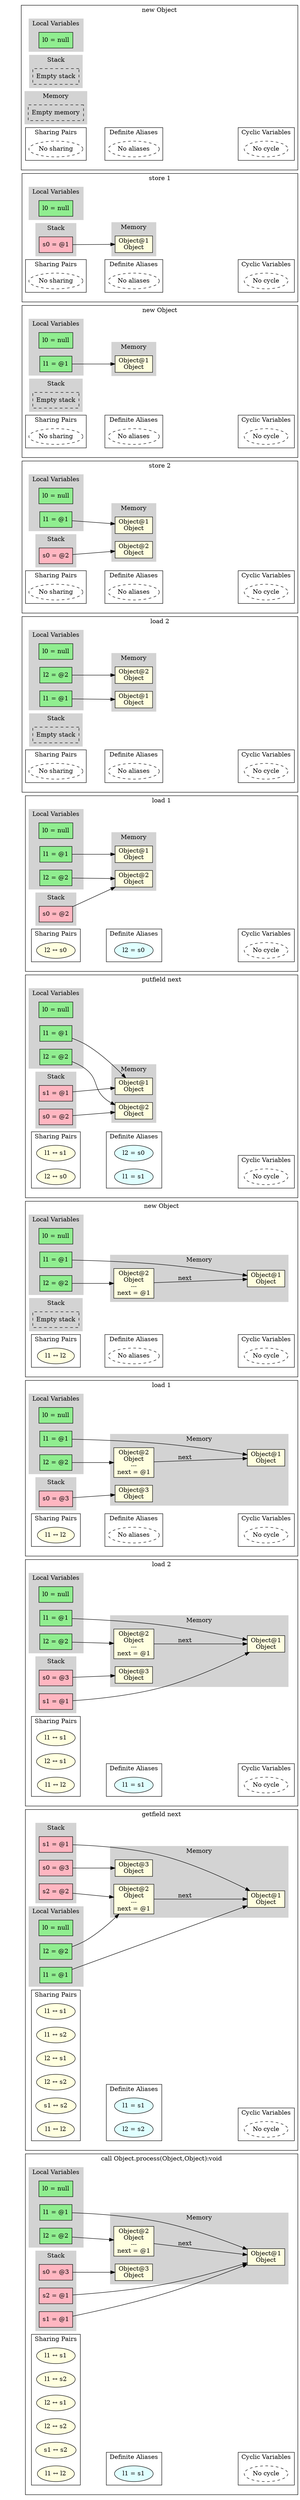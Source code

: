 digraph MemoryGraph {
 node [shape=box, style=filled, fillcolor=lightblue];
 rankdir=LR;

 // Invisible anchor subgraph
 subgraph cluster_anchor {
 style=invis;
 anchor [style=invis, shape=point, width=0, height=0];
 }

 // Starting point for subgraph ordering
 anchor_start [style=invis, shape=point];

 anchor_519323231822587 [style=invis, shape=point];
 anchor_start -> anchor_519323231822587 [style=invis];
 anchor_start = anchor_519323231822587;

 subgraph cluster_519323231822587 {
 anchor_519323231822587 [style=invis];
 label="new Object";
 subgraph cluster_locals_519323231822587 {
 label="Local Variables";
 style=filled;
 color=lightgrey;
 node [style=filled, fillcolor=lightgreen];
 "l0_519323231822587" [label="l0 = null"];
 }

 subgraph cluster_stack_519323231822587 {
 label="Stack";
 style=filled;
 color=lightgrey;
 node [style=filled, fillcolor=lightpink];
 "empty_stack_519323231822587" [label="Empty stack", style=dashed, fillcolor=white];
 }

 subgraph cluster_memory_519323231822587 {
 label="Memory";
 style=filled;
 color=lightgrey;
 node [style=filled, fillcolor=lightyellow];
 "empty_memory_519323231822587" [label="Empty memory", style=dashed, fillcolor=white];
 }


 // Sharing pairs
 subgraph cluster_sharing_519323231822587 {
 label="Sharing Pairs";
 node [shape=ellipse, style=filled, fillcolor=lightyellow];
 "empty_sharing_519323231822587" [label="No sharing", style=dashed, fillcolor=white];
 }

    // Alias pairs
    subgraph cluster_aliases_519323231822587 {
      label="Definite Aliases";
      node [shape=ellipse, style=filled, fillcolor=lightcyan];
      "empty_alias_519323231822587" [label="No aliases", style=dashed, fillcolor=white];
    }

 // Cyclic variables
 subgraph cluster_cyclic_519323231822587 {
 label="Cyclic Variables";
 node [shape=ellipse];
 "empty_cyclic_519323231822587" [label="No cycle", style=dashed, fillcolor=white];
 }
 // Invisible edge for horizontal alignment
 "empty_sharing_519323231822587" -> "empty_alias_519323231822587" [style=invis, weight=10];
 // Invisible edge for horizontal alignment
 "empty_alias_519323231822587" -> "empty_cyclic_519323231822587" [style=invis, weight=10];
 }
 anchor_519323233163807 [style=invis, shape=point];
 anchor_start -> anchor_519323233163807 [style=invis];
 anchor_start = anchor_519323233163807;

 subgraph cluster_519323233163807 {
 anchor_519323233163807 [style=invis];
 label="store 1";
 subgraph cluster_locals_519323233163807 {
 label="Local Variables";
 style=filled;
 color=lightgrey;
 node [style=filled, fillcolor=lightgreen];
 "l0_519323233163807" [label="l0 = null"];
 }

 subgraph cluster_stack_519323233163807 {
 label="Stack";
 style=filled;
 color=lightgrey;
 node [style=filled, fillcolor=lightpink];
 "s0_519323233163807" [label="s0 = @1"];
 }

 subgraph cluster_memory_519323233163807 {
 label="Memory";
 style=filled;
 color=lightgrey;
 node [style=filled, fillcolor=lightyellow];
 "obj1_519323233163807" [label="Object@1\nObject"];
 }

 "s0_519323233163807" -> "obj1_519323233163807";

 // Sharing pairs
 subgraph cluster_sharing_519323233163807 {
 label="Sharing Pairs";
 node [shape=ellipse, style=filled, fillcolor=lightyellow];
 "empty_sharing_519323233163807" [label="No sharing", style=dashed, fillcolor=white];
 }

    // Alias pairs
    subgraph cluster_aliases_519323233163807 {
      label="Definite Aliases";
      node [shape=ellipse, style=filled, fillcolor=lightcyan];
      "empty_alias_519323233163807" [label="No aliases", style=dashed, fillcolor=white];
    }

 // Cyclic variables
 subgraph cluster_cyclic_519323233163807 {
 label="Cyclic Variables";
 node [shape=ellipse];
 "empty_cyclic_519323233163807" [label="No cycle", style=dashed, fillcolor=white];
 }
 // Invisible edge for horizontal alignment
 "empty_sharing_519323233163807" -> "empty_alias_519323233163807" [style=invis, weight=10];
 // Invisible edge for horizontal alignment
 "empty_alias_519323233163807" -> "empty_cyclic_519323233163807" [style=invis, weight=10];
 }
 anchor_519323234133459 [style=invis, shape=point];
 anchor_start -> anchor_519323234133459 [style=invis];
 anchor_start = anchor_519323234133459;

 subgraph cluster_519323234133459 {
 anchor_519323234133459 [style=invis];
 label="new Object";
 subgraph cluster_locals_519323234133459 {
 label="Local Variables";
 style=filled;
 color=lightgrey;
 node [style=filled, fillcolor=lightgreen];
 "l0_519323234133459" [label="l0 = null"];
 "l1_519323234133459" [label="l1 = @1"];
 }

 subgraph cluster_stack_519323234133459 {
 label="Stack";
 style=filled;
 color=lightgrey;
 node [style=filled, fillcolor=lightpink];
 "empty_stack_519323234133459" [label="Empty stack", style=dashed, fillcolor=white];
 }

 subgraph cluster_memory_519323234133459 {
 label="Memory";
 style=filled;
 color=lightgrey;
 node [style=filled, fillcolor=lightyellow];
 "obj1_519323234133459" [label="Object@1\nObject"];
 }

 "l1_519323234133459" -> "obj1_519323234133459";

 // Sharing pairs
 subgraph cluster_sharing_519323234133459 {
 label="Sharing Pairs";
 node [shape=ellipse, style=filled, fillcolor=lightyellow];
 "empty_sharing_519323234133459" [label="No sharing", style=dashed, fillcolor=white];
 }

    // Alias pairs
    subgraph cluster_aliases_519323234133459 {
      label="Definite Aliases";
      node [shape=ellipse, style=filled, fillcolor=lightcyan];
      "empty_alias_519323234133459" [label="No aliases", style=dashed, fillcolor=white];
    }

 // Cyclic variables
 subgraph cluster_cyclic_519323234133459 {
 label="Cyclic Variables";
 node [shape=ellipse];
 "empty_cyclic_519323234133459" [label="No cycle", style=dashed, fillcolor=white];
 }
 // Invisible edge for horizontal alignment
 "empty_sharing_519323234133459" -> "empty_alias_519323234133459" [style=invis, weight=10];
 // Invisible edge for horizontal alignment
 "empty_alias_519323234133459" -> "empty_cyclic_519323234133459" [style=invis, weight=10];
 }
 anchor_519323235511390 [style=invis, shape=point];
 anchor_start -> anchor_519323235511390 [style=invis];
 anchor_start = anchor_519323235511390;

 subgraph cluster_519323235511390 {
 anchor_519323235511390 [style=invis];
 label="store 2";
 subgraph cluster_locals_519323235511390 {
 label="Local Variables";
 style=filled;
 color=lightgrey;
 node [style=filled, fillcolor=lightgreen];
 "l0_519323235511390" [label="l0 = null"];
 "l1_519323235511390" [label="l1 = @1"];
 }

 subgraph cluster_stack_519323235511390 {
 label="Stack";
 style=filled;
 color=lightgrey;
 node [style=filled, fillcolor=lightpink];
 "s0_519323235511390" [label="s0 = @2"];
 }

 subgraph cluster_memory_519323235511390 {
 label="Memory";
 style=filled;
 color=lightgrey;
 node [style=filled, fillcolor=lightyellow];
 "obj1_519323235511390" [label="Object@1\nObject"];
 "obj2_519323235511390" [label="Object@2\nObject"];
 }

 "l1_519323235511390" -> "obj1_519323235511390";
 "s0_519323235511390" -> "obj2_519323235511390";

 // Sharing pairs
 subgraph cluster_sharing_519323235511390 {
 label="Sharing Pairs";
 node [shape=ellipse, style=filled, fillcolor=lightyellow];
 "empty_sharing_519323235511390" [label="No sharing", style=dashed, fillcolor=white];
 }

    // Alias pairs
    subgraph cluster_aliases_519323235511390 {
      label="Definite Aliases";
      node [shape=ellipse, style=filled, fillcolor=lightcyan];
      "empty_alias_519323235511390" [label="No aliases", style=dashed, fillcolor=white];
    }

 // Cyclic variables
 subgraph cluster_cyclic_519323235511390 {
 label="Cyclic Variables";
 node [shape=ellipse];
 "empty_cyclic_519323235511390" [label="No cycle", style=dashed, fillcolor=white];
 }
 // Invisible edge for horizontal alignment
 "empty_sharing_519323235511390" -> "empty_alias_519323235511390" [style=invis, weight=10];
 // Invisible edge for horizontal alignment
 "empty_alias_519323235511390" -> "empty_cyclic_519323235511390" [style=invis, weight=10];
 }
 anchor_519323236920840 [style=invis, shape=point];
 anchor_start -> anchor_519323236920840 [style=invis];
 anchor_start = anchor_519323236920840;

 subgraph cluster_519323236920840 {
 anchor_519323236920840 [style=invis];
 label="load 2";
 subgraph cluster_locals_519323236920840 {
 label="Local Variables";
 style=filled;
 color=lightgrey;
 node [style=filled, fillcolor=lightgreen];
 "l0_519323236920840" [label="l0 = null"];
 "l1_519323236920840" [label="l1 = @1"];
 "l2_519323236920840" [label="l2 = @2"];
 }

 subgraph cluster_stack_519323236920840 {
 label="Stack";
 style=filled;
 color=lightgrey;
 node [style=filled, fillcolor=lightpink];
 "empty_stack_519323236920840" [label="Empty stack", style=dashed, fillcolor=white];
 }

 subgraph cluster_memory_519323236920840 {
 label="Memory";
 style=filled;
 color=lightgrey;
 node [style=filled, fillcolor=lightyellow];
 "obj1_519323236920840" [label="Object@1\nObject"];
 "obj2_519323236920840" [label="Object@2\nObject"];
 }

 "l1_519323236920840" -> "obj1_519323236920840";
 "l2_519323236920840" -> "obj2_519323236920840";

 // Sharing pairs
 subgraph cluster_sharing_519323236920840 {
 label="Sharing Pairs";
 node [shape=ellipse, style=filled, fillcolor=lightyellow];
 "empty_sharing_519323236920840" [label="No sharing", style=dashed, fillcolor=white];
 }

    // Alias pairs
    subgraph cluster_aliases_519323236920840 {
      label="Definite Aliases";
      node [shape=ellipse, style=filled, fillcolor=lightcyan];
      "empty_alias_519323236920840" [label="No aliases", style=dashed, fillcolor=white];
    }

 // Cyclic variables
 subgraph cluster_cyclic_519323236920840 {
 label="Cyclic Variables";
 node [shape=ellipse];
 "empty_cyclic_519323236920840" [label="No cycle", style=dashed, fillcolor=white];
 }
 // Invisible edge for horizontal alignment
 "empty_sharing_519323236920840" -> "empty_alias_519323236920840" [style=invis, weight=10];
 // Invisible edge for horizontal alignment
 "empty_alias_519323236920840" -> "empty_cyclic_519323236920840" [style=invis, weight=10];
 }
 anchor_519323238539150 [style=invis, shape=point];
 anchor_start -> anchor_519323238539150 [style=invis];
 anchor_start = anchor_519323238539150;

 subgraph cluster_519323238539150 {
 anchor_519323238539150 [style=invis];
 label="load 1";
 subgraph cluster_locals_519323238539150 {
 label="Local Variables";
 style=filled;
 color=lightgrey;
 node [style=filled, fillcolor=lightgreen];
 "l0_519323238539150" [label="l0 = null"];
 "l1_519323238539150" [label="l1 = @1"];
 "l2_519323238539150" [label="l2 = @2"];
 }

 subgraph cluster_stack_519323238539150 {
 label="Stack";
 style=filled;
 color=lightgrey;
 node [style=filled, fillcolor=lightpink];
 "s0_519323238539150" [label="s0 = @2"];
 }

 subgraph cluster_memory_519323238539150 {
 label="Memory";
 style=filled;
 color=lightgrey;
 node [style=filled, fillcolor=lightyellow];
 "obj1_519323238539150" [label="Object@1\nObject"];
 "obj2_519323238539150" [label="Object@2\nObject"];
 }

 "l1_519323238539150" -> "obj1_519323238539150";
 "l2_519323238539150" -> "obj2_519323238539150";
 "s0_519323238539150" -> "obj2_519323238539150";

 // Sharing pairs
 subgraph cluster_sharing_519323238539150 {
 label="Sharing Pairs";
 node [shape=ellipse, style=filled, fillcolor=lightyellow];
 "pair0_519323238539150" [label="l2 ↔ s0"];
 }

    // Alias pairs
    subgraph cluster_aliases_519323238539150 {
      label="Definite Aliases";
      node [shape=ellipse, style=filled, fillcolor=lightcyan];
      "alias0_519323238539150" [label="l2 = s0"];
    }

 // Cyclic variables
 subgraph cluster_cyclic_519323238539150 {
 label="Cyclic Variables";
 node [shape=ellipse];
 "empty_cyclic_519323238539150" [label="No cycle", style=dashed, fillcolor=white];
 }
 // Invisible edge for horizontal alignment
 "pair0_519323238539150" -> "alias0_519323238539150" [style=invis, weight=10];
 // Invisible edge for horizontal alignment
 "alias0_519323238539150" -> "empty_cyclic_519323238539150" [style=invis, weight=10];
 }
 anchor_519323240229166 [style=invis, shape=point];
 anchor_start -> anchor_519323240229166 [style=invis];
 anchor_start = anchor_519323240229166;

 subgraph cluster_519323240229166 {
 anchor_519323240229166 [style=invis];
 label="putfield next";
 subgraph cluster_locals_519323240229166 {
 label="Local Variables";
 style=filled;
 color=lightgrey;
 node [style=filled, fillcolor=lightgreen];
 "l0_519323240229166" [label="l0 = null"];
 "l1_519323240229166" [label="l1 = @1"];
 "l2_519323240229166" [label="l2 = @2"];
 }

 subgraph cluster_stack_519323240229166 {
 label="Stack";
 style=filled;
 color=lightgrey;
 node [style=filled, fillcolor=lightpink];
 "s0_519323240229166" [label="s0 = @2"];
 "s1_519323240229166" [label="s1 = @1"];
 }

 subgraph cluster_memory_519323240229166 {
 label="Memory";
 style=filled;
 color=lightgrey;
 node [style=filled, fillcolor=lightyellow];
 "obj1_519323240229166" [label="Object@1\nObject"];
 "obj2_519323240229166" [label="Object@2\nObject"];
 }

 "l1_519323240229166" -> "obj1_519323240229166";
 "l2_519323240229166" -> "obj2_519323240229166";
 "s0_519323240229166" -> "obj2_519323240229166";
 "s1_519323240229166" -> "obj1_519323240229166";

 // Sharing pairs
 subgraph cluster_sharing_519323240229166 {
 label="Sharing Pairs";
 node [shape=ellipse, style=filled, fillcolor=lightyellow];
 "pair0_519323240229166" [label="l1 ↔ s1"];
 "pair1_519323240229166" [label="l2 ↔ s0"];
 }

    // Alias pairs
    subgraph cluster_aliases_519323240229166 {
      label="Definite Aliases";
      node [shape=ellipse, style=filled, fillcolor=lightcyan];
      "alias0_519323240229166" [label="l2 = s0"];
      "alias1_519323240229166" [label="l1 = s1"];
    }

 // Cyclic variables
 subgraph cluster_cyclic_519323240229166 {
 label="Cyclic Variables";
 node [shape=ellipse];
 "empty_cyclic_519323240229166" [label="No cycle", style=dashed, fillcolor=white];
 }
 // Invisible edge for horizontal alignment
 "pair1_519323240229166" -> "alias1_519323240229166" [style=invis, weight=10];
 // Invisible edge for horizontal alignment
 "alias1_519323240229166" -> "empty_cyclic_519323240229166" [style=invis, weight=10];
 }
 anchor_519323242507992 [style=invis, shape=point];
 anchor_start -> anchor_519323242507992 [style=invis];
 anchor_start = anchor_519323242507992;

 subgraph cluster_519323242507992 {
 anchor_519323242507992 [style=invis];
 label="new Object";
 subgraph cluster_locals_519323242507992 {
 label="Local Variables";
 style=filled;
 color=lightgrey;
 node [style=filled, fillcolor=lightgreen];
 "l0_519323242507992" [label="l0 = null"];
 "l1_519323242507992" [label="l1 = @1"];
 "l2_519323242507992" [label="l2 = @2"];
 }

 subgraph cluster_stack_519323242507992 {
 label="Stack";
 style=filled;
 color=lightgrey;
 node [style=filled, fillcolor=lightpink];
 "empty_stack_519323242507992" [label="Empty stack", style=dashed, fillcolor=white];
 }

 subgraph cluster_memory_519323242507992 {
 label="Memory";
 style=filled;
 color=lightgrey;
 node [style=filled, fillcolor=lightyellow];
 "obj1_519323242507992" [label="Object@1\nObject"];
 "obj2_519323242507992" [label="Object@2\nObject\n---\nnext = @1\n"];
 }

 "l1_519323242507992" -> "obj1_519323242507992";
 "l2_519323242507992" -> "obj2_519323242507992";
 "obj2_519323242507992" -> "obj1_519323242507992" [label="next"];

 // Sharing pairs
 subgraph cluster_sharing_519323242507992 {
 label="Sharing Pairs";
 node [shape=ellipse, style=filled, fillcolor=lightyellow];
 "pair0_519323242507992" [label="l1 ↔ l2"];
 }

    // Alias pairs
    subgraph cluster_aliases_519323242507992 {
      label="Definite Aliases";
      node [shape=ellipse, style=filled, fillcolor=lightcyan];
      "empty_alias_519323242507992" [label="No aliases", style=dashed, fillcolor=white];
    }

 // Cyclic variables
 subgraph cluster_cyclic_519323242507992 {
 label="Cyclic Variables";
 node [shape=ellipse];
 "empty_cyclic_519323242507992" [label="No cycle", style=dashed, fillcolor=white];
 }
 // Invisible edge for horizontal alignment
 "pair0_519323242507992" -> "empty_alias_519323242507992" [style=invis, weight=10];
 // Invisible edge for horizontal alignment
 "empty_alias_519323242507992" -> "empty_cyclic_519323242507992" [style=invis, weight=10];
 }
 anchor_519323245430075 [style=invis, shape=point];
 anchor_start -> anchor_519323245430075 [style=invis];
 anchor_start = anchor_519323245430075;

 subgraph cluster_519323245430075 {
 anchor_519323245430075 [style=invis];
 label="load 1";
 subgraph cluster_locals_519323245430075 {
 label="Local Variables";
 style=filled;
 color=lightgrey;
 node [style=filled, fillcolor=lightgreen];
 "l0_519323245430075" [label="l0 = null"];
 "l1_519323245430075" [label="l1 = @1"];
 "l2_519323245430075" [label="l2 = @2"];
 }

 subgraph cluster_stack_519323245430075 {
 label="Stack";
 style=filled;
 color=lightgrey;
 node [style=filled, fillcolor=lightpink];
 "s0_519323245430075" [label="s0 = @3"];
 }

 subgraph cluster_memory_519323245430075 {
 label="Memory";
 style=filled;
 color=lightgrey;
 node [style=filled, fillcolor=lightyellow];
 "obj1_519323245430075" [label="Object@1\nObject"];
 "obj2_519323245430075" [label="Object@2\nObject\n---\nnext = @1\n"];
 "obj3_519323245430075" [label="Object@3\nObject"];
 }

 "l1_519323245430075" -> "obj1_519323245430075";
 "l2_519323245430075" -> "obj2_519323245430075";
 "s0_519323245430075" -> "obj3_519323245430075";
 "obj2_519323245430075" -> "obj1_519323245430075" [label="next"];

 // Sharing pairs
 subgraph cluster_sharing_519323245430075 {
 label="Sharing Pairs";
 node [shape=ellipse, style=filled, fillcolor=lightyellow];
 "pair0_519323245430075" [label="l1 ↔ l2"];
 }

    // Alias pairs
    subgraph cluster_aliases_519323245430075 {
      label="Definite Aliases";
      node [shape=ellipse, style=filled, fillcolor=lightcyan];
      "empty_alias_519323245430075" [label="No aliases", style=dashed, fillcolor=white];
    }

 // Cyclic variables
 subgraph cluster_cyclic_519323245430075 {
 label="Cyclic Variables";
 node [shape=ellipse];
 "empty_cyclic_519323245430075" [label="No cycle", style=dashed, fillcolor=white];
 }
 // Invisible edge for horizontal alignment
 "pair0_519323245430075" -> "empty_alias_519323245430075" [style=invis, weight=10];
 // Invisible edge for horizontal alignment
 "empty_alias_519323245430075" -> "empty_cyclic_519323245430075" [style=invis, weight=10];
 }
 anchor_519323248376684 [style=invis, shape=point];
 anchor_start -> anchor_519323248376684 [style=invis];
 anchor_start = anchor_519323248376684;

 subgraph cluster_519323248376684 {
 anchor_519323248376684 [style=invis];
 label="load 2";
 subgraph cluster_locals_519323248376684 {
 label="Local Variables";
 style=filled;
 color=lightgrey;
 node [style=filled, fillcolor=lightgreen];
 "l0_519323248376684" [label="l0 = null"];
 "l1_519323248376684" [label="l1 = @1"];
 "l2_519323248376684" [label="l2 = @2"];
 }

 subgraph cluster_stack_519323248376684 {
 label="Stack";
 style=filled;
 color=lightgrey;
 node [style=filled, fillcolor=lightpink];
 "s0_519323248376684" [label="s0 = @3"];
 "s1_519323248376684" [label="s1 = @1"];
 }

 subgraph cluster_memory_519323248376684 {
 label="Memory";
 style=filled;
 color=lightgrey;
 node [style=filled, fillcolor=lightyellow];
 "obj1_519323248376684" [label="Object@1\nObject"];
 "obj2_519323248376684" [label="Object@2\nObject\n---\nnext = @1\n"];
 "obj3_519323248376684" [label="Object@3\nObject"];
 }

 "l1_519323248376684" -> "obj1_519323248376684";
 "l2_519323248376684" -> "obj2_519323248376684";
 "s0_519323248376684" -> "obj3_519323248376684";
 "s1_519323248376684" -> "obj1_519323248376684";
 "obj2_519323248376684" -> "obj1_519323248376684" [label="next"];

 // Sharing pairs
 subgraph cluster_sharing_519323248376684 {
 label="Sharing Pairs";
 node [shape=ellipse, style=filled, fillcolor=lightyellow];
 "pair0_519323248376684" [label="l1 ↔ s1"];
 "pair1_519323248376684" [label="l2 ↔ s1"];
 "pair2_519323248376684" [label="l1 ↔ l2"];
 }

    // Alias pairs
    subgraph cluster_aliases_519323248376684 {
      label="Definite Aliases";
      node [shape=ellipse, style=filled, fillcolor=lightcyan];
      "alias0_519323248376684" [label="l1 = s1"];
    }

 // Cyclic variables
 subgraph cluster_cyclic_519323248376684 {
 label="Cyclic Variables";
 node [shape=ellipse];
 "empty_cyclic_519323248376684" [label="No cycle", style=dashed, fillcolor=white];
 }
 // Invisible edge for horizontal alignment
 "pair2_519323248376684" -> "alias0_519323248376684" [style=invis, weight=10];
 // Invisible edge for horizontal alignment
 "alias0_519323248376684" -> "empty_cyclic_519323248376684" [style=invis, weight=10];
 }
 anchor_519323251492322 [style=invis, shape=point];
 anchor_start -> anchor_519323251492322 [style=invis];
 anchor_start = anchor_519323251492322;

 subgraph cluster_519323251492322 {
 anchor_519323251492322 [style=invis];
 label="getfield next";
 subgraph cluster_locals_519323251492322 {
 label="Local Variables";
 style=filled;
 color=lightgrey;
 node [style=filled, fillcolor=lightgreen];
 "l0_519323251492322" [label="l0 = null"];
 "l1_519323251492322" [label="l1 = @1"];
 "l2_519323251492322" [label="l2 = @2"];
 }

 subgraph cluster_stack_519323251492322 {
 label="Stack";
 style=filled;
 color=lightgrey;
 node [style=filled, fillcolor=lightpink];
 "s0_519323251492322" [label="s0 = @3"];
 "s1_519323251492322" [label="s1 = @1"];
 "s2_519323251492322" [label="s2 = @2"];
 }

 subgraph cluster_memory_519323251492322 {
 label="Memory";
 style=filled;
 color=lightgrey;
 node [style=filled, fillcolor=lightyellow];
 "obj1_519323251492322" [label="Object@1\nObject"];
 "obj2_519323251492322" [label="Object@2\nObject\n---\nnext = @1\n"];
 "obj3_519323251492322" [label="Object@3\nObject"];
 }

 "l1_519323251492322" -> "obj1_519323251492322";
 "l2_519323251492322" -> "obj2_519323251492322";
 "s0_519323251492322" -> "obj3_519323251492322";
 "s1_519323251492322" -> "obj1_519323251492322";
 "s2_519323251492322" -> "obj2_519323251492322";
 "obj2_519323251492322" -> "obj1_519323251492322" [label="next"];

 // Sharing pairs
 subgraph cluster_sharing_519323251492322 {
 label="Sharing Pairs";
 node [shape=ellipse, style=filled, fillcolor=lightyellow];
 "pair0_519323251492322" [label="l1 ↔ s1"];
 "pair1_519323251492322" [label="l1 ↔ s2"];
 "pair2_519323251492322" [label="l2 ↔ s1"];
 "pair3_519323251492322" [label="l2 ↔ s2"];
 "pair4_519323251492322" [label="s1 ↔ s2"];
 "pair5_519323251492322" [label="l1 ↔ l2"];
 }

    // Alias pairs
    subgraph cluster_aliases_519323251492322 {
      label="Definite Aliases";
      node [shape=ellipse, style=filled, fillcolor=lightcyan];
      "alias0_519323251492322" [label="l1 = s1"];
      "alias1_519323251492322" [label="l2 = s2"];
    }

 // Cyclic variables
 subgraph cluster_cyclic_519323251492322 {
 label="Cyclic Variables";
 node [shape=ellipse];
 "empty_cyclic_519323251492322" [label="No cycle", style=dashed, fillcolor=white];
 }
 // Invisible edge for horizontal alignment
 "pair5_519323251492322" -> "alias1_519323251492322" [style=invis, weight=10];
 // Invisible edge for horizontal alignment
 "alias1_519323251492322" -> "empty_cyclic_519323251492322" [style=invis, weight=10];
 }
 anchor_519323264346083 [style=invis, shape=point];
 anchor_start -> anchor_519323264346083 [style=invis];
 anchor_start = anchor_519323264346083;

 subgraph cluster_519323264346083 {
 anchor_519323264346083 [style=invis];
 label="call Object.process(Object,Object):void";
 subgraph cluster_locals_519323264346083 {
 label="Local Variables";
 style=filled;
 color=lightgrey;
 node [style=filled, fillcolor=lightgreen];
 "l0_519323264346083" [label="l0 = null"];
 "l1_519323264346083" [label="l1 = @1"];
 "l2_519323264346083" [label="l2 = @2"];
 }

 subgraph cluster_stack_519323264346083 {
 label="Stack";
 style=filled;
 color=lightgrey;
 node [style=filled, fillcolor=lightpink];
 "s0_519323264346083" [label="s0 = @3"];
 "s1_519323264346083" [label="s1 = @1"];
 "s2_519323264346083" [label="s2 = @1"];
 }

 subgraph cluster_memory_519323264346083 {
 label="Memory";
 style=filled;
 color=lightgrey;
 node [style=filled, fillcolor=lightyellow];
 "obj1_519323264346083" [label="Object@1\nObject"];
 "obj2_519323264346083" [label="Object@2\nObject\n---\nnext = @1\n"];
 "obj3_519323264346083" [label="Object@3\nObject"];
 }

 "l1_519323264346083" -> "obj1_519323264346083";
 "l2_519323264346083" -> "obj2_519323264346083";
 "s0_519323264346083" -> "obj3_519323264346083";
 "s1_519323264346083" -> "obj1_519323264346083";
 "s2_519323264346083" -> "obj1_519323264346083";
 "obj2_519323264346083" -> "obj1_519323264346083" [label="next"];

 // Sharing pairs
 subgraph cluster_sharing_519323264346083 {
 label="Sharing Pairs";
 node [shape=ellipse, style=filled, fillcolor=lightyellow];
 "pair0_519323264346083" [label="l1 ↔ s1"];
 "pair1_519323264346083" [label="l1 ↔ s2"];
 "pair2_519323264346083" [label="l2 ↔ s1"];
 "pair3_519323264346083" [label="l2 ↔ s2"];
 "pair4_519323264346083" [label="s1 ↔ s2"];
 "pair5_519323264346083" [label="l1 ↔ l2"];
 }

    // Alias pairs
    subgraph cluster_aliases_519323264346083 {
      label="Definite Aliases";
      node [shape=ellipse, style=filled, fillcolor=lightcyan];
      "alias0_519323264346083" [label="l1 = s1"];
    }

 // Cyclic variables
 subgraph cluster_cyclic_519323264346083 {
 label="Cyclic Variables";
 node [shape=ellipse];
 "empty_cyclic_519323264346083" [label="No cycle", style=dashed, fillcolor=white];
 }
 // Invisible edge for horizontal alignment
 "pair5_519323264346083" -> "alias0_519323264346083" [style=invis, weight=10];
 // Invisible edge for horizontal alignment
 "alias0_519323264346083" -> "empty_cyclic_519323264346083" [style=invis, weight=10];
 }
}

